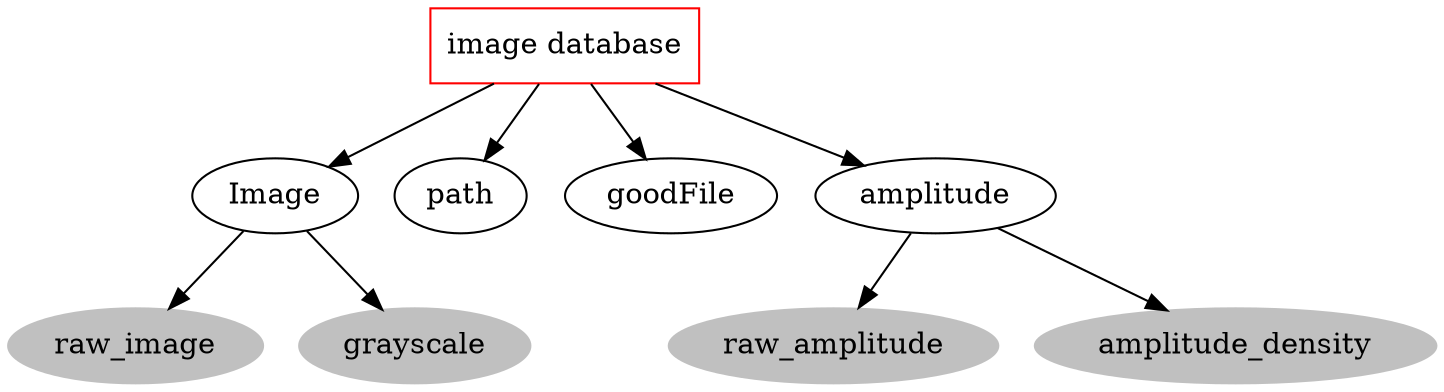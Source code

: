 digraph DB {
	size="10,10";
	ImageDB -> Image;
	ImageDB -> path;
	ImageDB -> goodFile;
	ImageDB -> amplitude;

	Image -> raw_image;
	Image -> grayscale;


	amplitude -> raw_amplitude;
	amplitude -> amplitude_density;

	ImageDB [label="image database", shape=box, color=red];

	raw_image [style=filled, color=grey];
	grayscale [style=filled, color=grey];
	raw_amplitude [style=filled, color=grey];
	amplitude_density [style=filled, color=grey];

}